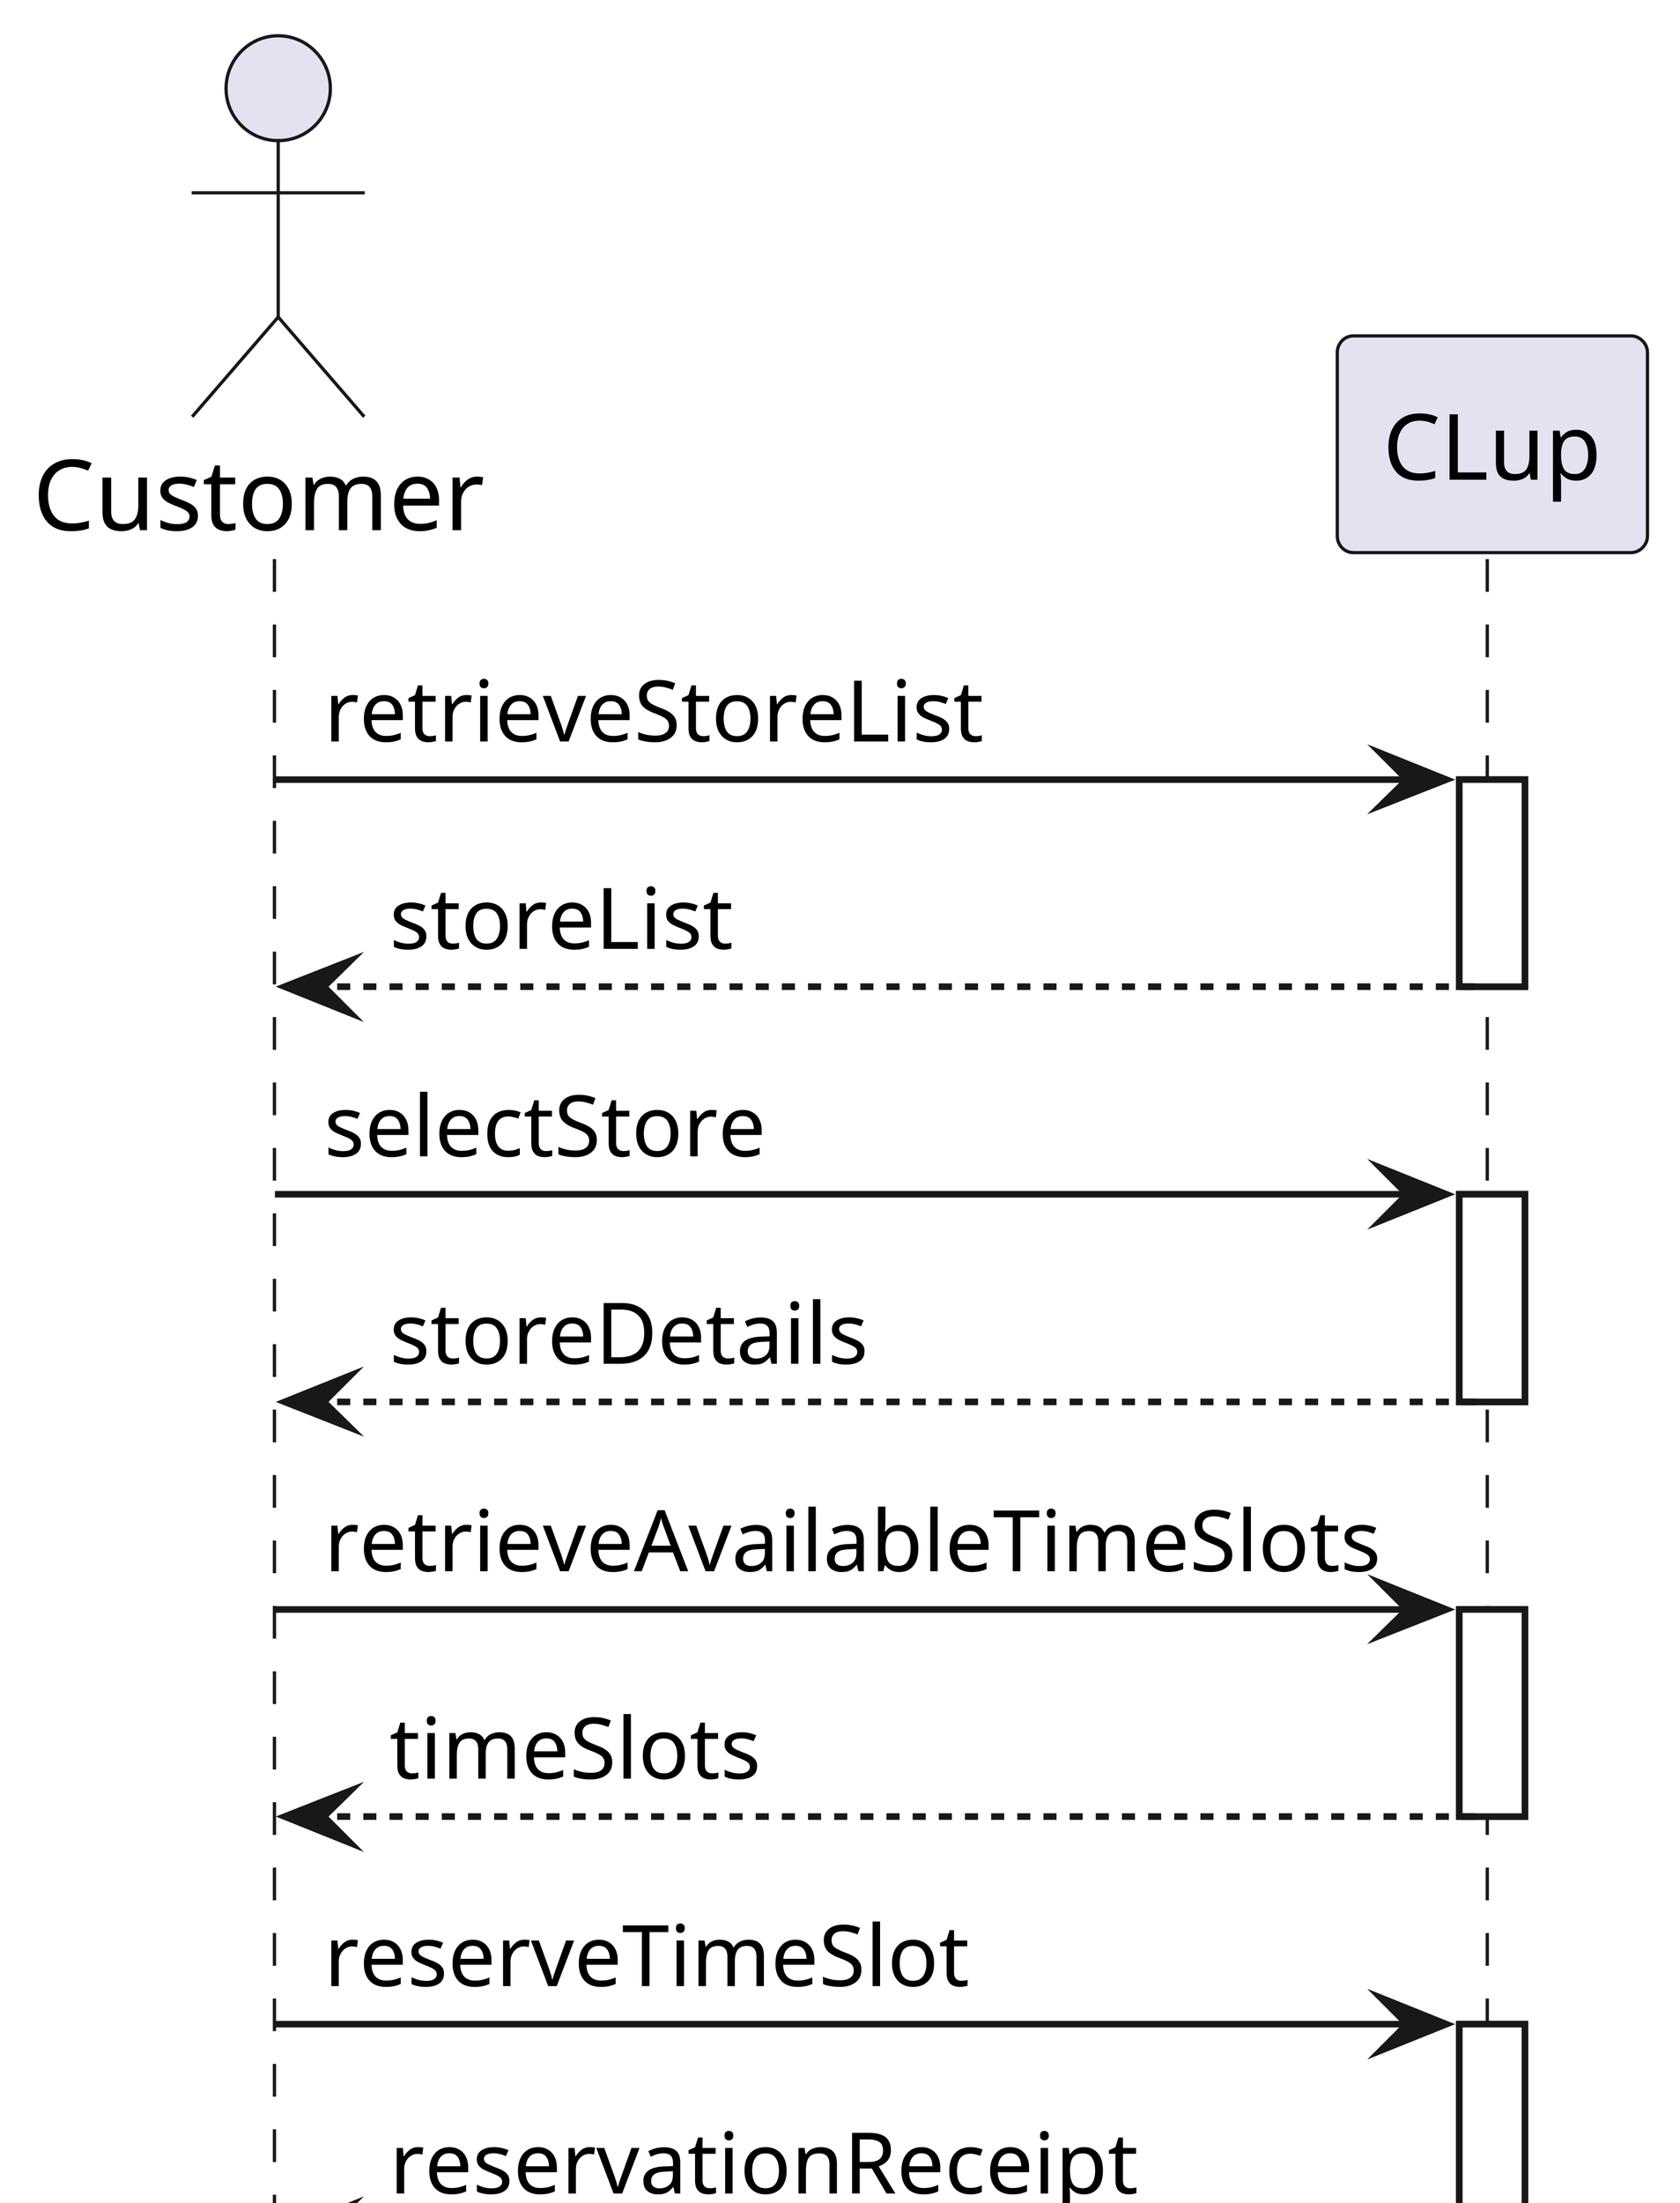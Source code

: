 @startuml reserve timeslot
skinparam dpi 300
skinparam ActorFontSize 15
skinparam UsecaseFontSize 12
scale 1000 width

actor Customer as c
participant CLup as sys

c -> sys ++ : retrieveStoreList
return storeList

c -> sys ++ : selectStore
return storeDetails

c -> sys ++ : retrieveAvailableTimeSlots
return timeSlots

c -> sys ++ : reserveTimeSlot
return reservationReceipt

@enduml